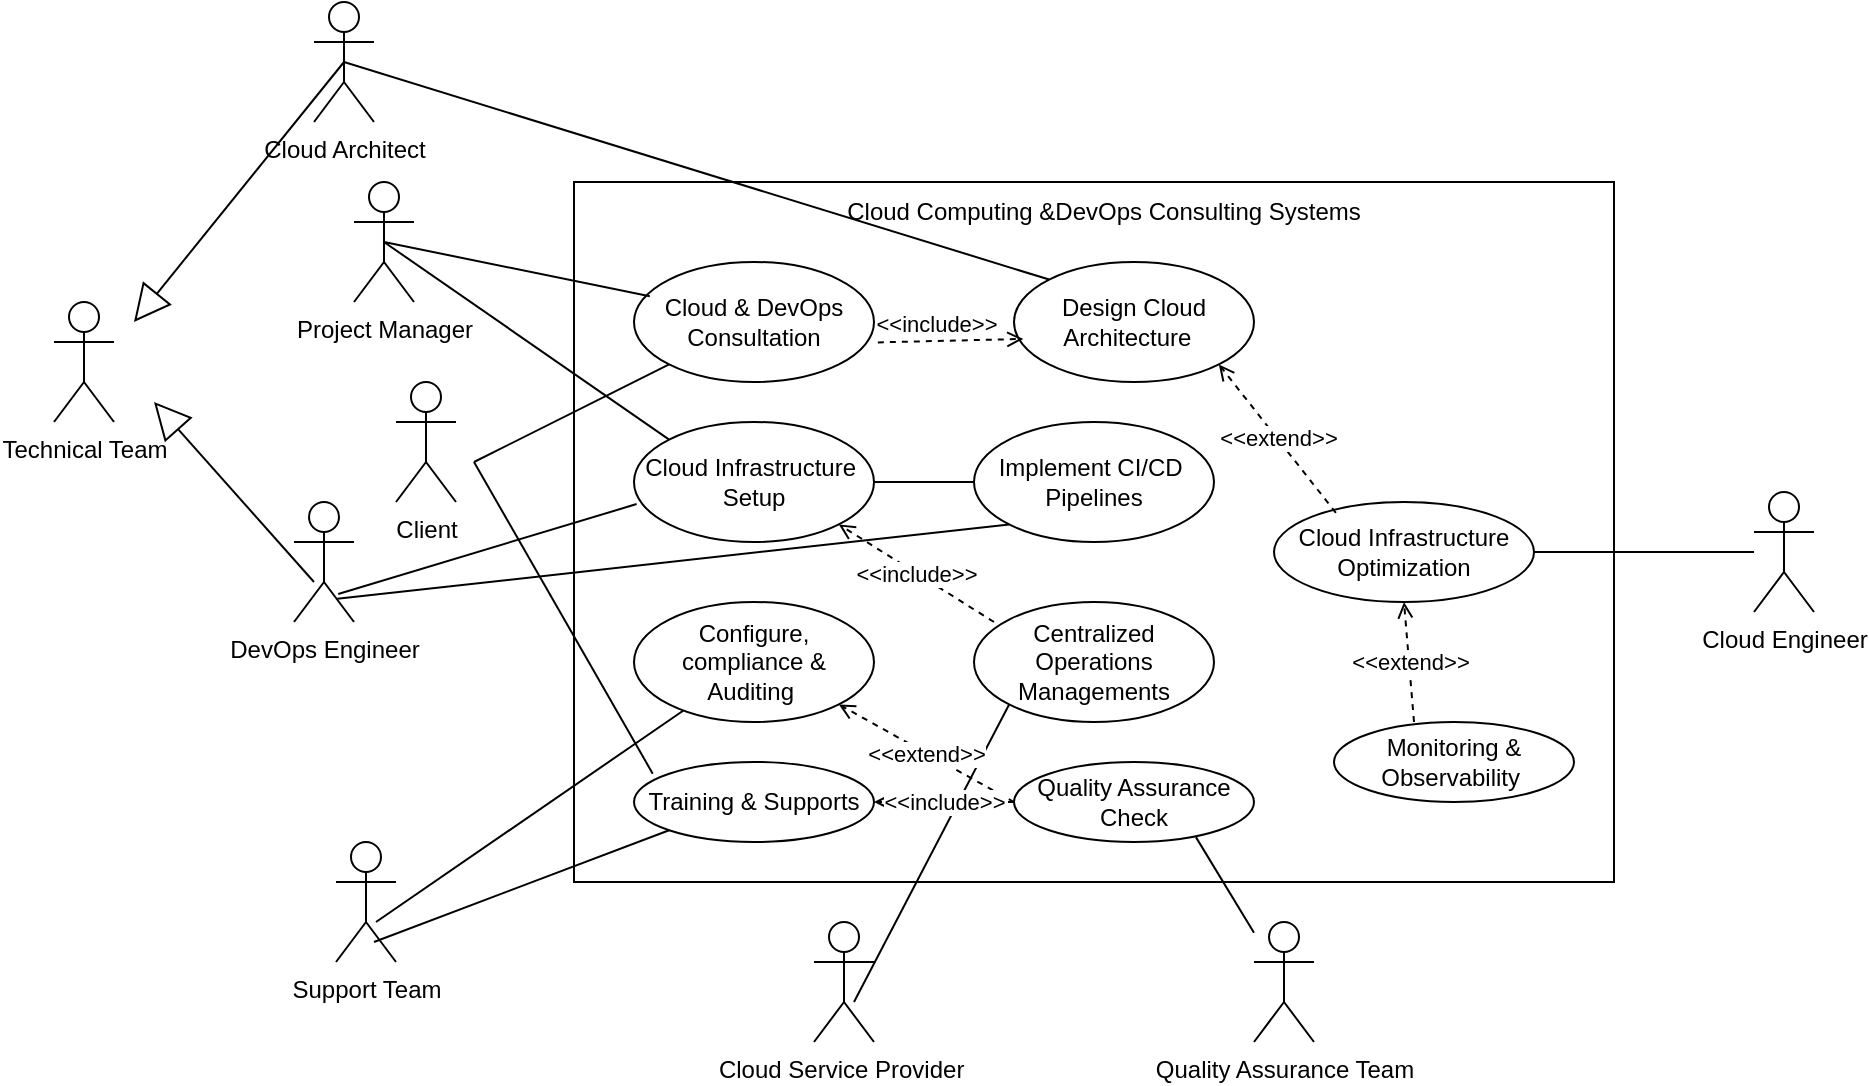<mxfile version="24.0.0" type="device">
  <diagram name="Page-1" id="cOIMZP_uMlF_paqm3EPE">
    <mxGraphModel dx="2133" dy="813" grid="1" gridSize="10" guides="1" tooltips="1" connect="1" arrows="1" fold="1" page="1" pageScale="1" pageWidth="850" pageHeight="1100" math="0" shadow="0">
      <root>
        <mxCell id="0" />
        <mxCell id="1" parent="0" />
        <mxCell id="YrB0c2sQe1z121eA3091-1" value="" style="rounded=0;whiteSpace=wrap;html=1;" parent="1" vertex="1">
          <mxGeometry x="380" y="210" width="520" height="350" as="geometry" />
        </mxCell>
        <mxCell id="YrB0c2sQe1z121eA3091-2" value="Cloud Computing &amp;amp;DevOps Consulting Systems" style="text;html=1;align=center;verticalAlign=middle;whiteSpace=wrap;rounded=0;" parent="1" vertex="1">
          <mxGeometry x="510" y="210" width="270" height="30" as="geometry" />
        </mxCell>
        <mxCell id="YrB0c2sQe1z121eA3091-3" value="Cloud &amp;amp; DevOps Consultation" style="ellipse;whiteSpace=wrap;html=1;strokeWidth=1;" parent="1" vertex="1">
          <mxGeometry x="410" y="250" width="120" height="60" as="geometry" />
        </mxCell>
        <mxCell id="YrB0c2sQe1z121eA3091-4" value="Design Cloud Architecture&amp;nbsp;&amp;nbsp;" style="ellipse;whiteSpace=wrap;html=1;strokeWidth=1;" parent="1" vertex="1">
          <mxGeometry x="600" y="250" width="120" height="60" as="geometry" />
        </mxCell>
        <mxCell id="YrB0c2sQe1z121eA3091-5" value="Implement CI/CD&amp;nbsp;&lt;div&gt;Pipelines&lt;/div&gt;" style="ellipse;whiteSpace=wrap;html=1;strokeWidth=1;" parent="1" vertex="1">
          <mxGeometry x="580" y="330" width="120" height="60" as="geometry" />
        </mxCell>
        <mxCell id="YrB0c2sQe1z121eA3091-6" value="Cloud Infrastructure&amp;nbsp;&lt;div&gt;Setup&lt;/div&gt;" style="ellipse;whiteSpace=wrap;html=1;strokeWidth=1;" parent="1" vertex="1">
          <mxGeometry x="410" y="330" width="120" height="60" as="geometry" />
        </mxCell>
        <mxCell id="YrB0c2sQe1z121eA3091-8" value="Training &amp;amp; Supports" style="ellipse;whiteSpace=wrap;html=1;strokeWidth=1;" parent="1" vertex="1">
          <mxGeometry x="410" y="500" width="120" height="40" as="geometry" />
        </mxCell>
        <mxCell id="YrB0c2sQe1z121eA3091-9" value="Configure, compliance &amp;amp; Auditing&amp;nbsp;" style="ellipse;whiteSpace=wrap;html=1;strokeWidth=1;" parent="1" vertex="1">
          <mxGeometry x="410" y="420" width="120" height="60" as="geometry" />
        </mxCell>
        <mxCell id="YrB0c2sQe1z121eA3091-10" value="Centralized Operations Managements" style="ellipse;whiteSpace=wrap;html=1;strokeWidth=1;" parent="1" vertex="1">
          <mxGeometry x="580" y="420" width="120" height="60" as="geometry" />
        </mxCell>
        <mxCell id="YrB0c2sQe1z121eA3091-11" value="Quality Assurance Check" style="ellipse;whiteSpace=wrap;html=1;strokeWidth=1;" parent="1" vertex="1">
          <mxGeometry x="600" y="500" width="120" height="40" as="geometry" />
        </mxCell>
        <mxCell id="YrB0c2sQe1z121eA3091-12" value="Monitoring &amp;amp; Observability&amp;nbsp;" style="ellipse;whiteSpace=wrap;html=1;strokeWidth=1;" parent="1" vertex="1">
          <mxGeometry x="760" y="480" width="120" height="40" as="geometry" />
        </mxCell>
        <mxCell id="YrB0c2sQe1z121eA3091-13" value="Cloud Infrastructure Optimization" style="ellipse;whiteSpace=wrap;html=1;strokeWidth=1;" parent="1" vertex="1">
          <mxGeometry x="730" y="370" width="130" height="50" as="geometry" />
        </mxCell>
        <mxCell id="YrB0c2sQe1z121eA3091-15" value="Project Manager" style="shape=umlActor;verticalLabelPosition=bottom;verticalAlign=top;html=1;outlineConnect=0;" parent="1" vertex="1">
          <mxGeometry x="270" y="210" width="30" height="60" as="geometry" />
        </mxCell>
        <mxCell id="YrB0c2sQe1z121eA3091-16" value="DevOps Engineer" style="shape=umlActor;verticalLabelPosition=bottom;verticalAlign=top;html=1;outlineConnect=0;" parent="1" vertex="1">
          <mxGeometry x="240" y="370" width="30" height="60" as="geometry" />
        </mxCell>
        <mxCell id="YrB0c2sQe1z121eA3091-17" value="Support Team" style="shape=umlActor;verticalLabelPosition=bottom;verticalAlign=top;html=1;outlineConnect=0;" parent="1" vertex="1">
          <mxGeometry x="261" y="540" width="30" height="60" as="geometry" />
        </mxCell>
        <mxCell id="YrB0c2sQe1z121eA3091-18" value="Technical Team" style="shape=umlActor;verticalLabelPosition=bottom;verticalAlign=top;html=1;outlineConnect=0;" parent="1" vertex="1">
          <mxGeometry x="120" y="270" width="30" height="60" as="geometry" />
        </mxCell>
        <mxCell id="YrB0c2sQe1z121eA3091-21" value="Cloud Architect" style="shape=umlActor;verticalLabelPosition=bottom;verticalAlign=top;html=1;outlineConnect=0;" parent="1" vertex="1">
          <mxGeometry x="250" y="120" width="30" height="60" as="geometry" />
        </mxCell>
        <mxCell id="YrB0c2sQe1z121eA3091-22" value="Client" style="shape=umlActor;verticalLabelPosition=bottom;verticalAlign=top;html=1;outlineConnect=0;" parent="1" vertex="1">
          <mxGeometry x="291" y="310" width="30" height="60" as="geometry" />
        </mxCell>
        <mxCell id="YrB0c2sQe1z121eA3091-24" value="" style="endArrow=block;endSize=16;endFill=0;html=1;rounded=0;exitX=0.5;exitY=0.5;exitDx=0;exitDy=0;exitPerimeter=0;" parent="1" source="YrB0c2sQe1z121eA3091-21" edge="1">
          <mxGeometry width="160" relative="1" as="geometry">
            <mxPoint x="180" y="260" as="sourcePoint" />
            <mxPoint x="160" y="280" as="targetPoint" />
          </mxGeometry>
        </mxCell>
        <mxCell id="YrB0c2sQe1z121eA3091-26" value="" style="endArrow=block;endSize=16;endFill=0;html=1;rounded=0;" parent="1" edge="1">
          <mxGeometry width="160" relative="1" as="geometry">
            <mxPoint x="250" y="410" as="sourcePoint" />
            <mxPoint x="170" y="320" as="targetPoint" />
          </mxGeometry>
        </mxCell>
        <mxCell id="YrB0c2sQe1z121eA3091-28" value="Quality Assurance Team" style="shape=umlActor;verticalLabelPosition=bottom;verticalAlign=top;html=1;outlineConnect=0;" parent="1" vertex="1">
          <mxGeometry x="720" y="580" width="30" height="60" as="geometry" />
        </mxCell>
        <mxCell id="YrB0c2sQe1z121eA3091-29" value="Cloud Service Provider&amp;nbsp;" style="shape=umlActor;verticalLabelPosition=bottom;verticalAlign=top;html=1;outlineConnect=0;" parent="1" vertex="1">
          <mxGeometry x="500" y="580" width="30" height="60" as="geometry" />
        </mxCell>
        <mxCell id="YrB0c2sQe1z121eA3091-30" value="Cloud Engineer" style="shape=umlActor;verticalLabelPosition=bottom;verticalAlign=top;html=1;outlineConnect=0;" parent="1" vertex="1">
          <mxGeometry x="970" y="365" width="30" height="60" as="geometry" />
        </mxCell>
        <mxCell id="YrB0c2sQe1z121eA3091-32" value="" style="endArrow=none;html=1;rounded=0;entryX=0;entryY=0;entryDx=0;entryDy=0;exitX=0.5;exitY=0.5;exitDx=0;exitDy=0;exitPerimeter=0;" parent="1" source="YrB0c2sQe1z121eA3091-21" target="YrB0c2sQe1z121eA3091-4" edge="1">
          <mxGeometry width="50" height="50" relative="1" as="geometry">
            <mxPoint x="290" y="120" as="sourcePoint" />
            <mxPoint x="340" y="70" as="targetPoint" />
          </mxGeometry>
        </mxCell>
        <mxCell id="YrB0c2sQe1z121eA3091-37" value="" style="endArrow=none;html=1;rounded=0;exitX=0.758;exitY=0.939;exitDx=0;exitDy=0;exitPerimeter=0;" parent="1" source="YrB0c2sQe1z121eA3091-11" target="YrB0c2sQe1z121eA3091-28" edge="1">
          <mxGeometry width="50" height="50" relative="1" as="geometry">
            <mxPoint x="630" y="640" as="sourcePoint" />
            <mxPoint x="680" y="590" as="targetPoint" />
          </mxGeometry>
        </mxCell>
        <mxCell id="YrB0c2sQe1z121eA3091-38" value="" style="endArrow=none;html=1;rounded=0;entryX=0.066;entryY=0.285;entryDx=0;entryDy=0;entryPerimeter=0;exitX=0.5;exitY=0.5;exitDx=0;exitDy=0;exitPerimeter=0;" parent="1" source="YrB0c2sQe1z121eA3091-15" target="YrB0c2sQe1z121eA3091-3" edge="1">
          <mxGeometry width="50" height="50" relative="1" as="geometry">
            <mxPoint x="290" y="240" as="sourcePoint" />
            <mxPoint x="340" y="190" as="targetPoint" />
          </mxGeometry>
        </mxCell>
        <mxCell id="YrB0c2sQe1z121eA3091-39" value="" style="endArrow=none;html=1;rounded=0;entryX=0.078;entryY=0.146;entryDx=0;entryDy=0;entryPerimeter=0;" parent="1" target="YrB0c2sQe1z121eA3091-8" edge="1">
          <mxGeometry width="50" height="50" relative="1" as="geometry">
            <mxPoint x="330" y="350" as="sourcePoint" />
            <mxPoint x="380" y="440" as="targetPoint" />
          </mxGeometry>
        </mxCell>
        <mxCell id="YrB0c2sQe1z121eA3091-40" value="" style="endArrow=none;html=1;rounded=0;entryX=0;entryY=0;entryDx=0;entryDy=0;exitX=0.5;exitY=0.5;exitDx=0;exitDy=0;exitPerimeter=0;" parent="1" source="YrB0c2sQe1z121eA3091-15" target="YrB0c2sQe1z121eA3091-6" edge="1">
          <mxGeometry width="50" height="50" relative="1" as="geometry">
            <mxPoint x="350" y="330" as="sourcePoint" />
            <mxPoint x="370" y="280" as="targetPoint" />
          </mxGeometry>
        </mxCell>
        <mxCell id="YrB0c2sQe1z121eA3091-42" value="" style="endArrow=none;html=1;rounded=0;entryX=0;entryY=1;entryDx=0;entryDy=0;" parent="1" target="YrB0c2sQe1z121eA3091-3" edge="1">
          <mxGeometry width="50" height="50" relative="1" as="geometry">
            <mxPoint x="330" y="350" as="sourcePoint" />
            <mxPoint x="380" y="440" as="targetPoint" />
          </mxGeometry>
        </mxCell>
        <mxCell id="YrB0c2sQe1z121eA3091-43" value="" style="endArrow=none;html=1;rounded=0;entryX=0.011;entryY=0.684;entryDx=0;entryDy=0;exitX=0.737;exitY=0.766;exitDx=0;exitDy=0;exitPerimeter=0;entryPerimeter=0;" parent="1" source="YrB0c2sQe1z121eA3091-16" target="YrB0c2sQe1z121eA3091-6" edge="1">
          <mxGeometry width="50" height="50" relative="1" as="geometry">
            <mxPoint x="291" y="400" as="sourcePoint" />
            <mxPoint x="341" y="350" as="targetPoint" />
          </mxGeometry>
        </mxCell>
        <mxCell id="YrB0c2sQe1z121eA3091-45" value="" style="endArrow=none;html=1;rounded=0;entryX=0;entryY=1;entryDx=0;entryDy=0;" parent="1" target="YrB0c2sQe1z121eA3091-8" edge="1">
          <mxGeometry width="50" height="50" relative="1" as="geometry">
            <mxPoint x="280" y="590" as="sourcePoint" />
            <mxPoint x="330" y="540" as="targetPoint" />
          </mxGeometry>
        </mxCell>
        <mxCell id="YrB0c2sQe1z121eA3091-47" value="" style="endArrow=none;html=1;rounded=0;" parent="1" target="YrB0c2sQe1z121eA3091-9" edge="1">
          <mxGeometry width="50" height="50" relative="1" as="geometry">
            <mxPoint x="281" y="580" as="sourcePoint" />
            <mxPoint x="331" y="530" as="targetPoint" />
          </mxGeometry>
        </mxCell>
        <mxCell id="YrB0c2sQe1z121eA3091-48" value="" style="endArrow=none;html=1;rounded=0;exitX=1;exitY=0.5;exitDx=0;exitDy=0;" parent="1" source="YrB0c2sQe1z121eA3091-13" target="YrB0c2sQe1z121eA3091-30" edge="1">
          <mxGeometry width="50" height="50" relative="1" as="geometry">
            <mxPoint x="920" y="470" as="sourcePoint" />
            <mxPoint x="970" y="350" as="targetPoint" />
          </mxGeometry>
        </mxCell>
        <mxCell id="YrB0c2sQe1z121eA3091-49" value="" style="endArrow=none;html=1;rounded=0;entryX=0;entryY=1;entryDx=0;entryDy=0;" parent="1" target="YrB0c2sQe1z121eA3091-10" edge="1">
          <mxGeometry width="50" height="50" relative="1" as="geometry">
            <mxPoint x="520" y="620" as="sourcePoint" />
            <mxPoint x="570" y="570" as="targetPoint" />
          </mxGeometry>
        </mxCell>
        <mxCell id="YrB0c2sQe1z121eA3091-51" value="&amp;lt;&amp;lt;include&amp;gt;&amp;gt;" style="endArrow=open;dashed=1;html=1;endFill=0;rounded=0;exitX=1.016;exitY=0.67;exitDx=0;exitDy=0;exitPerimeter=0;entryX=0.039;entryY=0.641;entryDx=0;entryDy=0;entryPerimeter=0;" parent="1" source="YrB0c2sQe1z121eA3091-3" target="YrB0c2sQe1z121eA3091-4" edge="1">
          <mxGeometry x="-0.207" y="9" width="50" height="50" relative="1" as="geometry">
            <mxPoint x="550" y="290" as="sourcePoint" />
            <mxPoint x="600" y="291" as="targetPoint" />
            <mxPoint as="offset" />
          </mxGeometry>
        </mxCell>
        <mxCell id="YrB0c2sQe1z121eA3091-54" value="" style="endArrow=none;html=1;rounded=0;exitX=1;exitY=0.5;exitDx=0;exitDy=0;" parent="1" source="YrB0c2sQe1z121eA3091-6" edge="1">
          <mxGeometry width="50" height="50" relative="1" as="geometry">
            <mxPoint x="530" y="410" as="sourcePoint" />
            <mxPoint x="580" y="360" as="targetPoint" />
          </mxGeometry>
        </mxCell>
        <mxCell id="YrB0c2sQe1z121eA3091-55" value="&amp;lt;&amp;lt;include&amp;gt;&amp;gt;" style="endArrow=open;dashed=1;html=1;endFill=0;rounded=0;entryX=1;entryY=1;entryDx=0;entryDy=0;" parent="1" target="YrB0c2sQe1z121eA3091-6" edge="1">
          <mxGeometry width="50" height="50" relative="1" as="geometry">
            <mxPoint x="590" y="430" as="sourcePoint" />
            <mxPoint x="700" y="430" as="targetPoint" />
          </mxGeometry>
        </mxCell>
        <mxCell id="YrB0c2sQe1z121eA3091-56" value="&lt;div&gt;&amp;lt;&amp;lt;extend&amp;gt;&amp;gt;&lt;/div&gt;" style="endArrow=open;dashed=1;html=1;endFill=0;rounded=0;entryX=1;entryY=1;entryDx=0;entryDy=0;exitX=0;exitY=0.5;exitDx=0;exitDy=0;" parent="1" source="YrB0c2sQe1z121eA3091-11" target="YrB0c2sQe1z121eA3091-9" edge="1">
          <mxGeometry width="50" height="50" relative="1" as="geometry">
            <mxPoint x="590" y="500" as="sourcePoint" />
            <mxPoint x="700" y="500" as="targetPoint" />
          </mxGeometry>
        </mxCell>
        <mxCell id="YrB0c2sQe1z121eA3091-57" value="&amp;lt;&amp;lt;include&amp;gt;&amp;gt;" style="endArrow=open;dashed=1;html=1;endFill=0;rounded=0;entryX=1;entryY=0.5;entryDx=0;entryDy=0;exitX=0;exitY=0.5;exitDx=0;exitDy=0;" parent="1" source="YrB0c2sQe1z121eA3091-11" target="YrB0c2sQe1z121eA3091-8" edge="1">
          <mxGeometry width="50" height="50" relative="1" as="geometry">
            <mxPoint x="590" y="430" as="sourcePoint" />
            <mxPoint x="700" y="430" as="targetPoint" />
          </mxGeometry>
        </mxCell>
        <mxCell id="YrB0c2sQe1z121eA3091-58" value="&lt;div&gt;&amp;lt;&amp;lt;extend&amp;gt;&amp;gt;&lt;/div&gt;" style="endArrow=open;dashed=1;html=1;endFill=0;rounded=0;entryX=1;entryY=1;entryDx=0;entryDy=0;exitX=0.238;exitY=0.108;exitDx=0;exitDy=0;exitPerimeter=0;" parent="1" source="YrB0c2sQe1z121eA3091-13" target="YrB0c2sQe1z121eA3091-4" edge="1">
          <mxGeometry width="50" height="50" relative="1" as="geometry">
            <mxPoint x="750" y="370" as="sourcePoint" />
            <mxPoint x="860" y="370" as="targetPoint" />
          </mxGeometry>
        </mxCell>
        <mxCell id="YrB0c2sQe1z121eA3091-59" value="&lt;div&gt;&amp;lt;&amp;lt;extend&amp;gt;&amp;gt;&lt;/div&gt;" style="endArrow=open;dashed=1;html=1;endFill=0;rounded=0;entryX=0.5;entryY=1;entryDx=0;entryDy=0;" parent="1" target="YrB0c2sQe1z121eA3091-13" edge="1">
          <mxGeometry width="50" height="50" relative="1" as="geometry">
            <mxPoint x="800" y="480" as="sourcePoint" />
            <mxPoint x="910" y="480" as="targetPoint" />
          </mxGeometry>
        </mxCell>
        <mxCell id="YrB0c2sQe1z121eA3091-60" value="" style="endArrow=none;html=1;rounded=0;entryX=0;entryY=1;entryDx=0;entryDy=0;exitX=0.721;exitY=0.807;exitDx=0;exitDy=0;exitPerimeter=0;" parent="1" source="YrB0c2sQe1z121eA3091-16" target="YrB0c2sQe1z121eA3091-5" edge="1">
          <mxGeometry width="50" height="50" relative="1" as="geometry">
            <mxPoint x="280" y="460" as="sourcePoint" />
            <mxPoint x="620" y="380" as="targetPoint" />
          </mxGeometry>
        </mxCell>
      </root>
    </mxGraphModel>
  </diagram>
</mxfile>
